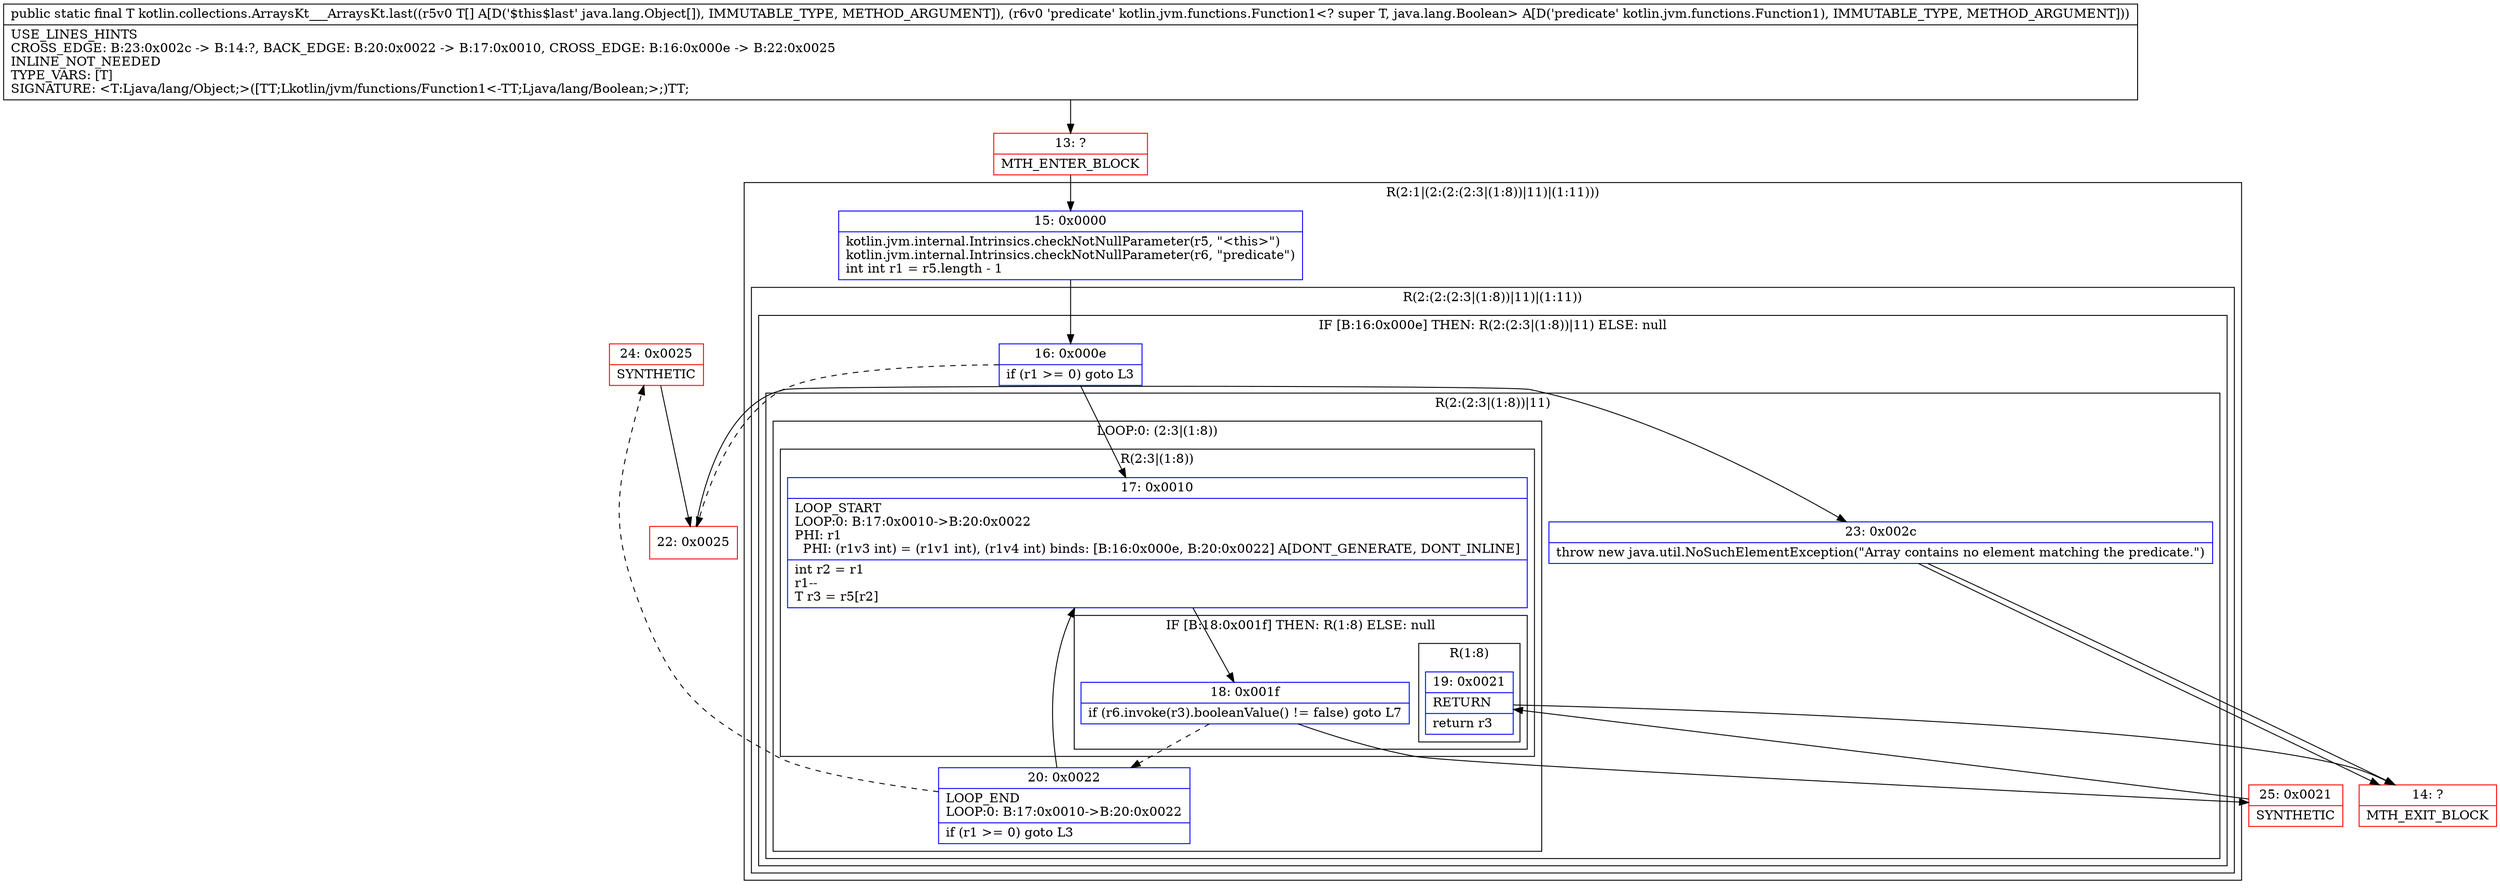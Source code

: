 digraph "CFG forkotlin.collections.ArraysKt___ArraysKt.last([Ljava\/lang\/Object;Lkotlin\/jvm\/functions\/Function1;)Ljava\/lang\/Object;" {
subgraph cluster_Region_773975461 {
label = "R(2:1|(2:(2:(2:3|(1:8))|11)|(1:11)))";
node [shape=record,color=blue];
Node_15 [shape=record,label="{15\:\ 0x0000|kotlin.jvm.internal.Intrinsics.checkNotNullParameter(r5, \"\<this\>\")\lkotlin.jvm.internal.Intrinsics.checkNotNullParameter(r6, \"predicate\")\lint int r1 = r5.length \- 1\l}"];
subgraph cluster_Region_983439904 {
label = "R(2:(2:(2:3|(1:8))|11)|(1:11))";
node [shape=record,color=blue];
subgraph cluster_IfRegion_919594870 {
label = "IF [B:16:0x000e] THEN: R(2:(2:3|(1:8))|11) ELSE: null";
node [shape=record,color=blue];
Node_16 [shape=record,label="{16\:\ 0x000e|if (r1 \>= 0) goto L3\l}"];
subgraph cluster_Region_793542490 {
label = "R(2:(2:3|(1:8))|11)";
node [shape=record,color=blue];
subgraph cluster_LoopRegion_1764642442 {
label = "LOOP:0: (2:3|(1:8))";
node [shape=record,color=blue];
Node_20 [shape=record,label="{20\:\ 0x0022|LOOP_END\lLOOP:0: B:17:0x0010\-\>B:20:0x0022\l|if (r1 \>= 0) goto L3\l}"];
subgraph cluster_Region_1634579555 {
label = "R(2:3|(1:8))";
node [shape=record,color=blue];
Node_17 [shape=record,label="{17\:\ 0x0010|LOOP_START\lLOOP:0: B:17:0x0010\-\>B:20:0x0022\lPHI: r1 \l  PHI: (r1v3 int) = (r1v1 int), (r1v4 int) binds: [B:16:0x000e, B:20:0x0022] A[DONT_GENERATE, DONT_INLINE]\l|int r2 = r1\lr1\-\-\lT r3 = r5[r2]\l}"];
subgraph cluster_IfRegion_1212402383 {
label = "IF [B:18:0x001f] THEN: R(1:8) ELSE: null";
node [shape=record,color=blue];
Node_18 [shape=record,label="{18\:\ 0x001f|if (r6.invoke(r3).booleanValue() != false) goto L7\l}"];
subgraph cluster_Region_1140957448 {
label = "R(1:8)";
node [shape=record,color=blue];
Node_19 [shape=record,label="{19\:\ 0x0021|RETURN\l|return r3\l}"];
}
}
}
}
Node_23 [shape=record,label="{23\:\ 0x002c|throw new java.util.NoSuchElementException(\"Array contains no element matching the predicate.\")\l}"];
}
}
subgraph cluster_Region_1607747282 {
label = "R(1:11)";
node [shape=record,color=blue];
Node_23 [shape=record,label="{23\:\ 0x002c|throw new java.util.NoSuchElementException(\"Array contains no element matching the predicate.\")\l}"];
}
}
}
Node_13 [shape=record,color=red,label="{13\:\ ?|MTH_ENTER_BLOCK\l}"];
Node_24 [shape=record,color=red,label="{24\:\ 0x0025|SYNTHETIC\l}"];
Node_25 [shape=record,color=red,label="{25\:\ 0x0021|SYNTHETIC\l}"];
Node_14 [shape=record,color=red,label="{14\:\ ?|MTH_EXIT_BLOCK\l}"];
Node_22 [shape=record,color=red,label="{22\:\ 0x0025}"];
MethodNode[shape=record,label="{public static final T kotlin.collections.ArraysKt___ArraysKt.last((r5v0 T[] A[D('$this$last' java.lang.Object[]), IMMUTABLE_TYPE, METHOD_ARGUMENT]), (r6v0 'predicate' kotlin.jvm.functions.Function1\<? super T, java.lang.Boolean\> A[D('predicate' kotlin.jvm.functions.Function1), IMMUTABLE_TYPE, METHOD_ARGUMENT]))  | USE_LINES_HINTS\lCROSS_EDGE: B:23:0x002c \-\> B:14:?, BACK_EDGE: B:20:0x0022 \-\> B:17:0x0010, CROSS_EDGE: B:16:0x000e \-\> B:22:0x0025\lINLINE_NOT_NEEDED\lTYPE_VARS: [T]\lSIGNATURE: \<T:Ljava\/lang\/Object;\>([TT;Lkotlin\/jvm\/functions\/Function1\<\-TT;Ljava\/lang\/Boolean;\>;)TT;\l}"];
MethodNode -> Node_13;Node_15 -> Node_16;
Node_16 -> Node_17;
Node_16 -> Node_22[style=dashed];
Node_20 -> Node_17;
Node_20 -> Node_24[style=dashed];
Node_17 -> Node_18;
Node_18 -> Node_20[style=dashed];
Node_18 -> Node_25;
Node_19 -> Node_14;
Node_23 -> Node_14;
Node_23 -> Node_14;
Node_13 -> Node_15;
Node_24 -> Node_22;
Node_25 -> Node_19;
Node_22 -> Node_23;
}

